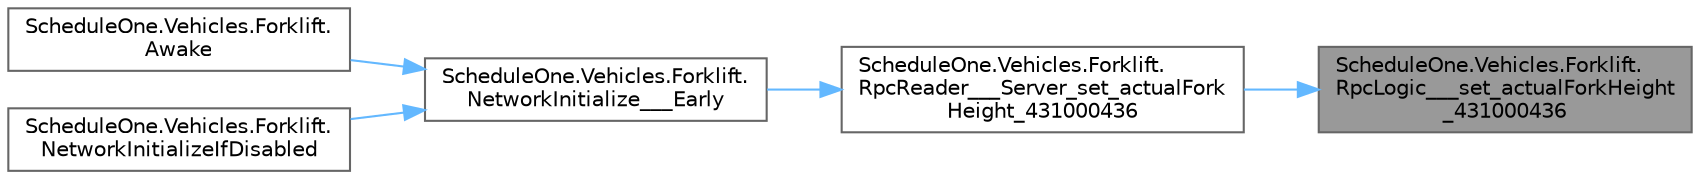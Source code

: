 digraph "ScheduleOne.Vehicles.Forklift.RpcLogic___set_actualForkHeight_431000436"
{
 // LATEX_PDF_SIZE
  bgcolor="transparent";
  edge [fontname=Helvetica,fontsize=10,labelfontname=Helvetica,labelfontsize=10];
  node [fontname=Helvetica,fontsize=10,shape=box,height=0.2,width=0.4];
  rankdir="RL";
  Node1 [id="Node000001",label="ScheduleOne.Vehicles.Forklift.\lRpcLogic___set_actualForkHeight\l_431000436",height=0.2,width=0.4,color="gray40", fillcolor="grey60", style="filled", fontcolor="black",tooltip=" "];
  Node1 -> Node2 [id="edge1_Node000001_Node000002",dir="back",color="steelblue1",style="solid",tooltip=" "];
  Node2 [id="Node000002",label="ScheduleOne.Vehicles.Forklift.\lRpcReader___Server_set_actualFork\lHeight_431000436",height=0.2,width=0.4,color="grey40", fillcolor="white", style="filled",URL="$class_schedule_one_1_1_vehicles_1_1_forklift.html#a9dfbd4a5d2e33945439ced7508be5c49",tooltip=" "];
  Node2 -> Node3 [id="edge2_Node000002_Node000003",dir="back",color="steelblue1",style="solid",tooltip=" "];
  Node3 [id="Node000003",label="ScheduleOne.Vehicles.Forklift.\lNetworkInitialize___Early",height=0.2,width=0.4,color="grey40", fillcolor="white", style="filled",URL="$class_schedule_one_1_1_vehicles_1_1_forklift.html#a28036c12f635600594219fa4f817c116",tooltip=" "];
  Node3 -> Node4 [id="edge3_Node000003_Node000004",dir="back",color="steelblue1",style="solid",tooltip=" "];
  Node4 [id="Node000004",label="ScheduleOne.Vehicles.Forklift.\lAwake",height=0.2,width=0.4,color="grey40", fillcolor="white", style="filled",URL="$class_schedule_one_1_1_vehicles_1_1_forklift.html#a0f2a982484d9ef3aa308a4230f2bf713",tooltip=" "];
  Node3 -> Node5 [id="edge4_Node000003_Node000005",dir="back",color="steelblue1",style="solid",tooltip=" "];
  Node5 [id="Node000005",label="ScheduleOne.Vehicles.Forklift.\lNetworkInitializeIfDisabled",height=0.2,width=0.4,color="grey40", fillcolor="white", style="filled",URL="$class_schedule_one_1_1_vehicles_1_1_forklift.html#a12231e5b94918ac5546c28fb84fee76e",tooltip=" "];
}
